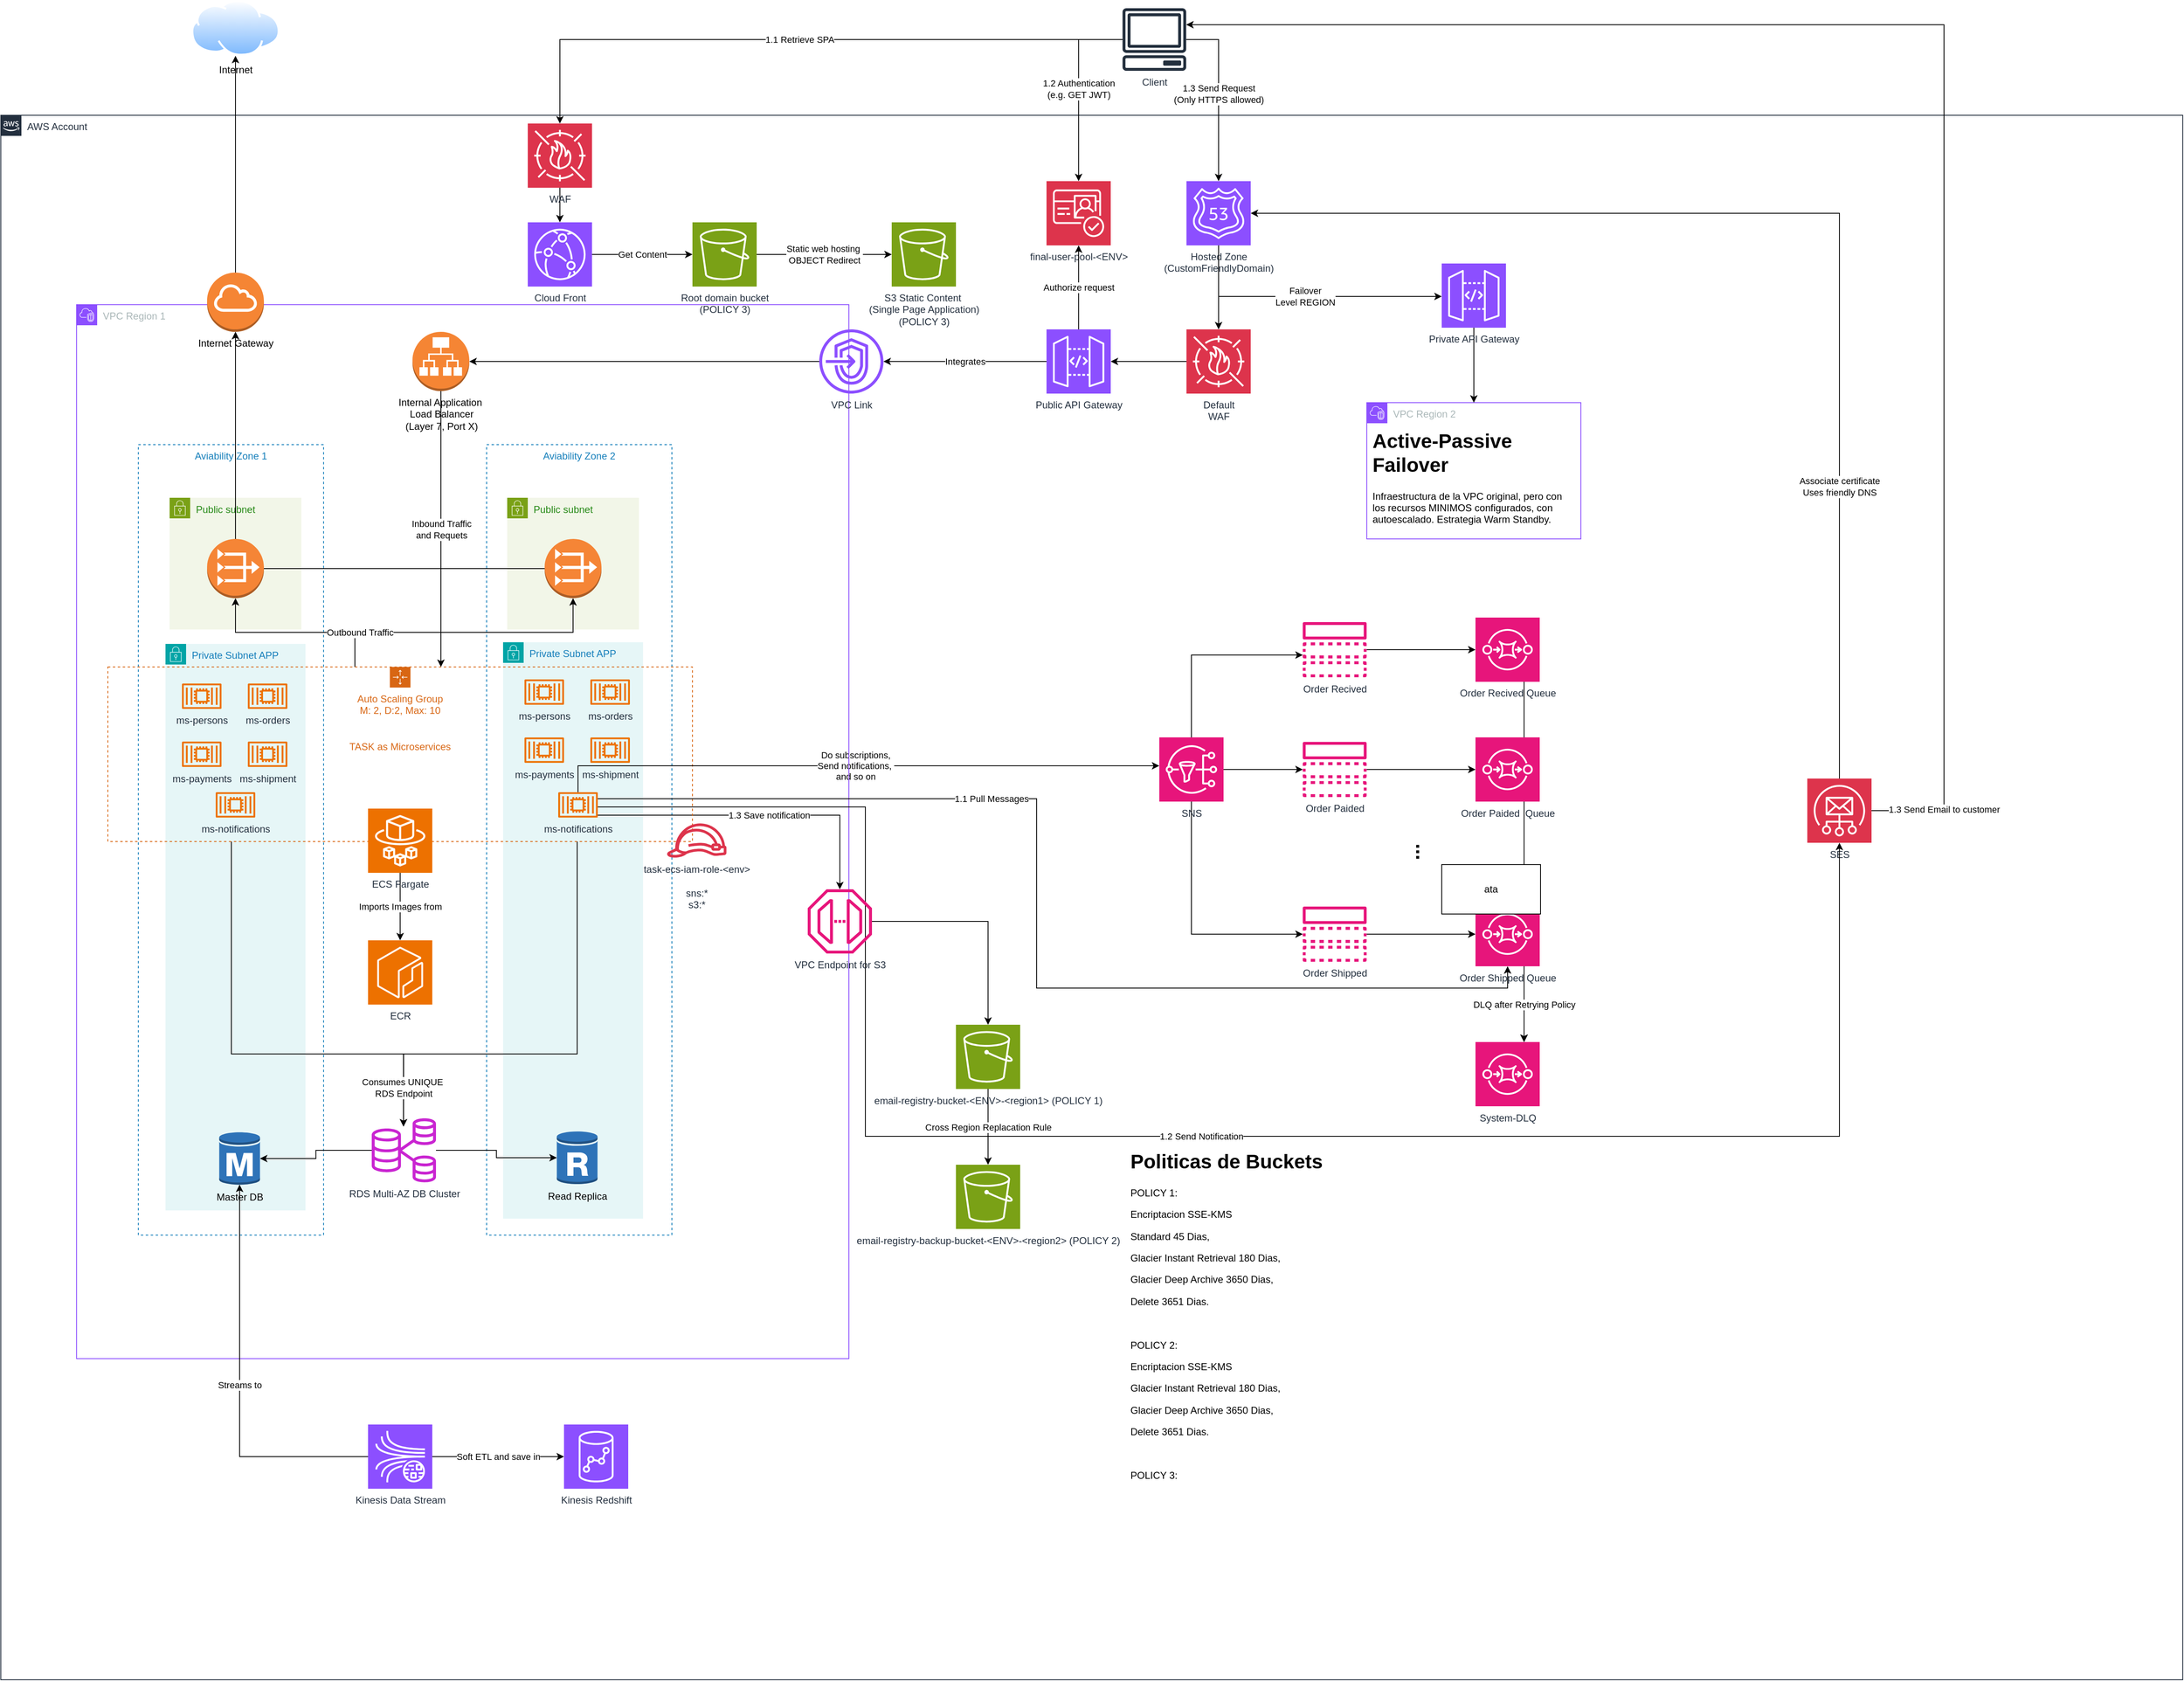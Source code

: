 <mxfile version="26.0.16">
  <diagram name="Página-1" id="UeyDWp3atbMxSJS5Hcny">
    <mxGraphModel dx="2261" dy="1907" grid="1" gridSize="10" guides="1" tooltips="1" connect="1" arrows="1" fold="1" page="1" pageScale="1" pageWidth="827" pageHeight="1169" math="0" shadow="0">
      <root>
        <mxCell id="0" />
        <mxCell id="1" parent="0" />
        <mxCell id="W8wxUIG6hcebt33dwh8t-103" value="Public subnet" style="points=[[0,0],[0.25,0],[0.5,0],[0.75,0],[1,0],[1,0.25],[1,0.5],[1,0.75],[1,1],[0.75,1],[0.5,1],[0.25,1],[0,1],[0,0.75],[0,0.5],[0,0.25]];outlineConnect=0;gradientColor=none;html=1;whiteSpace=wrap;fontSize=12;fontStyle=0;container=0;pointerEvents=0;collapsible=0;recursiveResize=0;shape=mxgraph.aws4.group;grIcon=mxgraph.aws4.group_security_group;grStroke=0;strokeColor=#7AA116;fillColor=#F2F6E8;verticalAlign=top;align=left;spacingLeft=30;fontColor=#248814;dashed=0;movable=1;resizable=1;rotatable=1;deletable=1;editable=1;locked=0;connectable=1;" parent="1" vertex="1">
          <mxGeometry x="35" y="364.5" width="160" height="160" as="geometry" />
        </mxCell>
        <mxCell id="W8wxUIG6hcebt33dwh8t-148" value="Aviability Zone 2" style="fillColor=none;strokeColor=#147EBA;dashed=1;verticalAlign=top;fontStyle=0;fontColor=#147EBA;whiteSpace=wrap;html=1;" parent="1" vertex="1">
          <mxGeometry x="10" y="300" width="225" height="960" as="geometry" />
        </mxCell>
        <mxCell id="W8wxUIG6hcebt33dwh8t-147" value="Aviability Zone 1" style="fillColor=none;strokeColor=#147EBA;dashed=1;verticalAlign=top;fontStyle=0;fontColor=#147EBA;whiteSpace=wrap;html=1;" parent="1" vertex="1">
          <mxGeometry x="-413" y="300" width="225" height="960" as="geometry" />
        </mxCell>
        <mxCell id="W8wxUIG6hcebt33dwh8t-63" value="Public subnet" style="points=[[0,0],[0.25,0],[0.5,0],[0.75,0],[1,0],[1,0.25],[1,0.5],[1,0.75],[1,1],[0.75,1],[0.5,1],[0.25,1],[0,1],[0,0.75],[0,0.5],[0,0.25]];outlineConnect=0;gradientColor=none;html=1;whiteSpace=wrap;fontSize=12;fontStyle=0;container=0;pointerEvents=0;collapsible=0;recursiveResize=0;shape=mxgraph.aws4.group;grIcon=mxgraph.aws4.group_security_group;grStroke=0;strokeColor=#7AA116;fillColor=#F2F6E8;verticalAlign=top;align=left;spacingLeft=30;fontColor=#248814;dashed=0;" parent="1" vertex="1">
          <mxGeometry x="-375" y="364.5" width="160" height="160" as="geometry" />
        </mxCell>
        <mxCell id="W8wxUIG6hcebt33dwh8t-146" style="edgeStyle=orthogonalEdgeStyle;rounded=0;orthogonalLoop=1;jettySize=auto;html=1;entryX=0.5;entryY=1;entryDx=0;entryDy=0;entryPerimeter=0;" parent="1" source="W8wxUIG6hcebt33dwh8t-104" target="W8wxUIG6hcebt33dwh8t-142" edge="1">
          <mxGeometry relative="1" as="geometry" />
        </mxCell>
        <mxCell id="W8wxUIG6hcebt33dwh8t-137" value="AWS Account" style="points=[[0,0],[0.25,0],[0.5,0],[0.75,0],[1,0],[1,0.25],[1,0.5],[1,0.75],[1,1],[0.75,1],[0.5,1],[0.25,1],[0,1],[0,0.75],[0,0.5],[0,0.25]];outlineConnect=0;gradientColor=none;html=1;whiteSpace=wrap;fontSize=12;fontStyle=0;container=0;pointerEvents=0;collapsible=0;recursiveResize=0;shape=mxgraph.aws4.group;grIcon=mxgraph.aws4.group_aws_cloud_alt;strokeColor=#232F3E;fillColor=none;verticalAlign=top;align=left;spacingLeft=30;fontColor=#232F3E;dashed=0;" parent="1" vertex="1">
          <mxGeometry x="-580" y="-100" width="2650" height="1900" as="geometry" />
        </mxCell>
        <mxCell id="W8wxUIG6hcebt33dwh8t-102" value="Private Subnet APP" style="points=[[0,0],[0.25,0],[0.5,0],[0.75,0],[1,0],[1,0.25],[1,0.5],[1,0.75],[1,1],[0.75,1],[0.5,1],[0.25,1],[0,1],[0,0.75],[0,0.5],[0,0.25]];outlineConnect=0;gradientColor=none;html=1;whiteSpace=wrap;fontSize=12;fontStyle=0;container=0;pointerEvents=0;collapsible=0;recursiveResize=0;shape=mxgraph.aws4.group;grIcon=mxgraph.aws4.group_security_group;grStroke=0;strokeColor=#00A4A6;fillColor=#E6F6F7;verticalAlign=top;align=left;spacingLeft=30;fontColor=#147EBA;dashed=0;movable=1;resizable=1;rotatable=1;deletable=1;editable=1;locked=0;connectable=1;" parent="1" vertex="1">
          <mxGeometry x="30" y="540" width="170" height="700" as="geometry" />
        </mxCell>
        <mxCell id="W8wxUIG6hcebt33dwh8t-8" style="edgeStyle=orthogonalEdgeStyle;rounded=0;orthogonalLoop=1;jettySize=auto;html=1;" parent="1" source="W8wxUIG6hcebt33dwh8t-2" target="W8wxUIG6hcebt33dwh8t-4" edge="1">
          <mxGeometry relative="1" as="geometry">
            <Array as="points">
              <mxPoint x="866" y="555.5" />
            </Array>
          </mxGeometry>
        </mxCell>
        <mxCell id="W8wxUIG6hcebt33dwh8t-9" style="edgeStyle=orthogonalEdgeStyle;rounded=0;orthogonalLoop=1;jettySize=auto;html=1;" parent="1" source="W8wxUIG6hcebt33dwh8t-2" target="W8wxUIG6hcebt33dwh8t-5" edge="1">
          <mxGeometry relative="1" as="geometry" />
        </mxCell>
        <mxCell id="W8wxUIG6hcebt33dwh8t-10" style="edgeStyle=orthogonalEdgeStyle;rounded=0;orthogonalLoop=1;jettySize=auto;html=1;" parent="1" source="W8wxUIG6hcebt33dwh8t-2" target="W8wxUIG6hcebt33dwh8t-6" edge="1">
          <mxGeometry relative="1" as="geometry">
            <Array as="points">
              <mxPoint x="866" y="894.5" />
            </Array>
          </mxGeometry>
        </mxCell>
        <mxCell id="W8wxUIG6hcebt33dwh8t-2" value="SNS" style="sketch=0;points=[[0,0,0],[0.25,0,0],[0.5,0,0],[0.75,0,0],[1,0,0],[0,1,0],[0.25,1,0],[0.5,1,0],[0.75,1,0],[1,1,0],[0,0.25,0],[0,0.5,0],[0,0.75,0],[1,0.25,0],[1,0.5,0],[1,0.75,0]];outlineConnect=0;fontColor=#232F3E;fillColor=#E7157B;strokeColor=#ffffff;dashed=0;verticalLabelPosition=bottom;verticalAlign=top;align=center;html=1;fontSize=12;fontStyle=0;aspect=fixed;shape=mxgraph.aws4.resourceIcon;resIcon=mxgraph.aws4.sns;" parent="1" vertex="1">
          <mxGeometry x="827" y="655.5" width="78" height="78" as="geometry" />
        </mxCell>
        <mxCell id="W8wxUIG6hcebt33dwh8t-18" style="edgeStyle=orthogonalEdgeStyle;rounded=0;orthogonalLoop=1;jettySize=auto;html=1;" parent="1" source="W8wxUIG6hcebt33dwh8t-4" target="W8wxUIG6hcebt33dwh8t-13" edge="1">
          <mxGeometry relative="1" as="geometry" />
        </mxCell>
        <mxCell id="W8wxUIG6hcebt33dwh8t-4" value="Order Recived" style="sketch=0;outlineConnect=0;fontColor=#232F3E;gradientColor=none;fillColor=#E7157B;strokeColor=none;dashed=0;verticalLabelPosition=bottom;verticalAlign=top;align=center;html=1;fontSize=12;fontStyle=0;aspect=fixed;pointerEvents=1;shape=mxgraph.aws4.topic;" parent="1" vertex="1">
          <mxGeometry x="1001" y="515.5" width="78" height="67" as="geometry" />
        </mxCell>
        <mxCell id="W8wxUIG6hcebt33dwh8t-17" style="edgeStyle=orthogonalEdgeStyle;rounded=0;orthogonalLoop=1;jettySize=auto;html=1;" parent="1" source="W8wxUIG6hcebt33dwh8t-5" target="W8wxUIG6hcebt33dwh8t-14" edge="1">
          <mxGeometry relative="1" as="geometry" />
        </mxCell>
        <mxCell id="W8wxUIG6hcebt33dwh8t-5" value="Order Paided" style="sketch=0;outlineConnect=0;fontColor=#232F3E;gradientColor=none;fillColor=#E7157B;strokeColor=none;dashed=0;verticalLabelPosition=bottom;verticalAlign=top;align=center;html=1;fontSize=12;fontStyle=0;aspect=fixed;pointerEvents=1;shape=mxgraph.aws4.topic;" parent="1" vertex="1">
          <mxGeometry x="1001" y="661" width="78" height="67" as="geometry" />
        </mxCell>
        <mxCell id="W8wxUIG6hcebt33dwh8t-16" style="edgeStyle=orthogonalEdgeStyle;rounded=0;orthogonalLoop=1;jettySize=auto;html=1;" parent="1" source="W8wxUIG6hcebt33dwh8t-6" target="W8wxUIG6hcebt33dwh8t-15" edge="1">
          <mxGeometry relative="1" as="geometry" />
        </mxCell>
        <mxCell id="W8wxUIG6hcebt33dwh8t-6" value="Order Shipped" style="sketch=0;outlineConnect=0;fontColor=#232F3E;gradientColor=none;fillColor=#E7157B;strokeColor=none;dashed=0;verticalLabelPosition=bottom;verticalAlign=top;align=center;html=1;fontSize=12;fontStyle=0;aspect=fixed;pointerEvents=1;shape=mxgraph.aws4.topic;" parent="1" vertex="1">
          <mxGeometry x="1001" y="861" width="78" height="67" as="geometry" />
        </mxCell>
        <mxCell id="W8wxUIG6hcebt33dwh8t-34" value="Cross Region Replacation Rule" style="edgeStyle=orthogonalEdgeStyle;rounded=0;orthogonalLoop=1;jettySize=auto;html=1;" parent="1" source="W8wxUIG6hcebt33dwh8t-11" target="W8wxUIG6hcebt33dwh8t-33" edge="1">
          <mxGeometry relative="1" as="geometry">
            <mxPoint as="offset" />
          </mxGeometry>
        </mxCell>
        <mxCell id="W8wxUIG6hcebt33dwh8t-11" value="email-registry-bucket-&amp;lt;ENV&amp;gt;-&amp;lt;region1&amp;gt; (POLICY 1)" style="sketch=0;points=[[0,0,0],[0.25,0,0],[0.5,0,0],[0.75,0,0],[1,0,0],[0,1,0],[0.25,1,0],[0.5,1,0],[0.75,1,0],[1,1,0],[0,0.25,0],[0,0.5,0],[0,0.75,0],[1,0.25,0],[1,0.5,0],[1,0.75,0]];outlineConnect=0;fontColor=#232F3E;fillColor=#7AA116;strokeColor=#ffffff;dashed=0;verticalLabelPosition=bottom;verticalAlign=top;align=center;html=1;fontSize=12;fontStyle=0;aspect=fixed;shape=mxgraph.aws4.resourceIcon;resIcon=mxgraph.aws4.s3;" parent="1" vertex="1">
          <mxGeometry x="580" y="1004.5" width="78" height="78" as="geometry" />
        </mxCell>
        <mxCell id="W8wxUIG6hcebt33dwh8t-12" value="&lt;h1 style=&quot;margin-top: 0px;&quot;&gt;Politicas de Buckets&lt;/h1&gt;&lt;p&gt;&lt;span style=&quot;background-color: transparent; color: light-dark(rgb(0, 0, 0), rgb(255, 255, 255));&quot;&gt;POLICY 1:&lt;/span&gt;&lt;br&gt;&lt;/p&gt;&lt;p&gt;Encriptacion SSE-KMS&lt;span style=&quot;background-color: transparent; color: light-dark(rgb(0, 0, 0), rgb(255, 255, 255));&quot;&gt;&lt;br&gt;&lt;/span&gt;&lt;/p&gt;&lt;p&gt;Standard 45 Dias,&lt;/p&gt;&lt;p&gt;Glacier Instant Retrieval 180 Dias,&lt;/p&gt;&lt;p&gt;&lt;span style=&quot;background-color: transparent; color: light-dark(rgb(0, 0, 0), rgb(255, 255, 255));&quot;&gt;Glacier Deep Archive 3650 Dias,&lt;/span&gt;&lt;br&gt;&lt;/p&gt;&lt;p&gt;&lt;span style=&quot;background-color: transparent; color: light-dark(rgb(0, 0, 0), rgb(255, 255, 255));&quot;&gt;Delete 3651 Dias.&lt;/span&gt;&lt;/p&gt;&lt;p&gt;&lt;span style=&quot;background-color: transparent; color: light-dark(rgb(0, 0, 0), rgb(255, 255, 255));&quot;&gt;&lt;br&gt;&lt;/span&gt;&lt;/p&gt;&lt;p&gt;POLICY 2:&lt;/p&gt;&lt;p&gt;Encriptacion SSE-KMS&lt;br&gt;&lt;/p&gt;&lt;p&gt;&lt;span style=&quot;background-color: transparent; color: light-dark(rgb(0, 0, 0), rgb(255, 255, 255));&quot;&gt;Glacier Instant Retrieval 180 Dias,&lt;/span&gt;&lt;br&gt;&lt;/p&gt;&lt;p&gt;&lt;span style=&quot;background-color: transparent; color: light-dark(rgb(0, 0, 0), rgb(255, 255, 255));&quot;&gt;Glacier Deep Archive 3650 Dias,&lt;/span&gt;&lt;br&gt;&lt;/p&gt;&lt;p&gt;&lt;span style=&quot;background-color: transparent; color: light-dark(rgb(0, 0, 0), rgb(255, 255, 255));&quot;&gt;Delete 3651 Dias.&lt;/span&gt;&lt;/p&gt;&lt;p&gt;&lt;span style=&quot;background-color: transparent; color: light-dark(rgb(0, 0, 0), rgb(255, 255, 255));&quot;&gt;&lt;br&gt;&lt;/span&gt;&lt;/p&gt;&lt;p&gt;&lt;span style=&quot;background-color: transparent; color: light-dark(rgb(0, 0, 0), rgb(255, 255, 255));&quot;&gt;POLICY 3:&lt;/span&gt;&lt;/p&gt;&lt;p&gt;&lt;span style=&quot;background-color: transparent; color: light-dark(rgb(0, 0, 0), rgb(255, 255, 255));&quot;&gt;&lt;br&gt;&lt;/span&gt;&lt;/p&gt;" style="text;html=1;whiteSpace=wrap;overflow=hidden;rounded=0;" parent="1" vertex="1">
          <mxGeometry x="790" y="1150" width="380" height="600" as="geometry" />
        </mxCell>
        <mxCell id="W8wxUIG6hcebt33dwh8t-37" style="edgeStyle=orthogonalEdgeStyle;rounded=0;orthogonalLoop=1;jettySize=auto;html=1;" parent="1" edge="1">
          <mxGeometry relative="1" as="geometry">
            <mxPoint x="1270" y="588" as="sourcePoint" />
            <mxPoint x="1270" y="1025.5" as="targetPoint" />
          </mxGeometry>
        </mxCell>
        <mxCell id="W8wxUIG6hcebt33dwh8t-13" value="Order Recived Queue" style="sketch=0;points=[[0,0,0],[0.25,0,0],[0.5,0,0],[0.75,0,0],[1,0,0],[0,1,0],[0.25,1,0],[0.5,1,0],[0.75,1,0],[1,1,0],[0,0.25,0],[0,0.5,0],[0,0.75,0],[1,0.25,0],[1,0.5,0],[1,0.75,0]];outlineConnect=0;fontColor=#232F3E;fillColor=#E7157B;strokeColor=#ffffff;dashed=0;verticalLabelPosition=bottom;verticalAlign=top;align=center;html=1;fontSize=12;fontStyle=0;aspect=fixed;shape=mxgraph.aws4.resourceIcon;resIcon=mxgraph.aws4.sqs;" parent="1" vertex="1">
          <mxGeometry x="1211" y="510" width="78" height="78" as="geometry" />
        </mxCell>
        <mxCell id="W8wxUIG6hcebt33dwh8t-38" style="edgeStyle=orthogonalEdgeStyle;rounded=0;orthogonalLoop=1;jettySize=auto;html=1;" parent="1" edge="1">
          <mxGeometry relative="1" as="geometry">
            <mxPoint x="1270" y="733.5" as="sourcePoint" />
            <mxPoint x="1270" y="1025.5" as="targetPoint" />
          </mxGeometry>
        </mxCell>
        <mxCell id="W8wxUIG6hcebt33dwh8t-14" value="Order Paided&amp;nbsp;&amp;nbsp;Queue" style="sketch=0;points=[[0,0,0],[0.25,0,0],[0.5,0,0],[0.75,0,0],[1,0,0],[0,1,0],[0.25,1,0],[0.5,1,0],[0.75,1,0],[1,1,0],[0,0.25,0],[0,0.5,0],[0,0.75,0],[1,0.25,0],[1,0.5,0],[1,0.75,0]];outlineConnect=0;fontColor=#232F3E;fillColor=#E7157B;strokeColor=#ffffff;dashed=0;verticalLabelPosition=bottom;verticalAlign=top;align=center;html=1;fontSize=12;fontStyle=0;aspect=fixed;shape=mxgraph.aws4.resourceIcon;resIcon=mxgraph.aws4.sqs;" parent="1" vertex="1">
          <mxGeometry x="1211" y="655.5" width="78" height="78" as="geometry" />
        </mxCell>
        <mxCell id="W8wxUIG6hcebt33dwh8t-15" value="Order Shipped Queue" style="sketch=0;points=[[0,0,0],[0.25,0,0],[0.5,0,0],[0.75,0,0],[1,0,0],[0,1,0],[0.25,1,0],[0.5,1,0],[0.75,1,0],[1,1,0],[0,0.25,0],[0,0.5,0],[0,0.75,0],[1,0.25,0],[1,0.5,0],[1,0.75,0]];outlineConnect=0;fontColor=#232F3E;fillColor=#E7157B;strokeColor=#ffffff;dashed=0;verticalLabelPosition=bottom;verticalAlign=top;align=center;html=1;fontSize=12;fontStyle=0;aspect=fixed;shape=mxgraph.aws4.resourceIcon;resIcon=mxgraph.aws4.sqs;" parent="1" vertex="1">
          <mxGeometry x="1211" y="855.5" width="78" height="78" as="geometry" />
        </mxCell>
        <mxCell id="W8wxUIG6hcebt33dwh8t-32" value="1.3 Save notification" style="edgeStyle=orthogonalEdgeStyle;rounded=0;orthogonalLoop=1;jettySize=auto;html=1;" parent="1" source="W8wxUIG6hcebt33dwh8t-128" target="yXCmuLq85bu9272WF-M7-2" edge="1">
          <mxGeometry x="0.084" relative="1" as="geometry">
            <mxPoint x="619" y="783.5" as="sourcePoint" />
            <Array as="points">
              <mxPoint x="439" y="750" />
            </Array>
            <mxPoint as="offset" />
          </mxGeometry>
        </mxCell>
        <mxCell id="W8wxUIG6hcebt33dwh8t-151" value="1.3 Send Email to customer" style="edgeStyle=orthogonalEdgeStyle;rounded=0;orthogonalLoop=1;jettySize=auto;html=1;" parent="1" source="W8wxUIG6hcebt33dwh8t-23" target="W8wxUIG6hcebt33dwh8t-45" edge="1">
          <mxGeometry x="-0.909" relative="1" as="geometry">
            <Array as="points">
              <mxPoint x="1780" y="744" />
              <mxPoint x="1780" y="-210" />
            </Array>
            <mxPoint as="offset" />
          </mxGeometry>
        </mxCell>
        <mxCell id="W8wxUIG6hcebt33dwh8t-23" value="SES" style="sketch=0;points=[[0,0,0],[0.25,0,0],[0.5,0,0],[0.75,0,0],[1,0,0],[0,1,0],[0.25,1,0],[0.5,1,0],[0.75,1,0],[1,1,0],[0,0.25,0],[0,0.5,0],[0,0.75,0],[1,0.25,0],[1,0.5,0],[1,0.75,0]];outlineConnect=0;fontColor=#232F3E;fillColor=#DD344C;strokeColor=#ffffff;dashed=0;verticalLabelPosition=bottom;verticalAlign=top;align=center;html=1;fontSize=12;fontStyle=0;aspect=fixed;shape=mxgraph.aws4.resourceIcon;resIcon=mxgraph.aws4.simple_email_service;" parent="1" vertex="1">
          <mxGeometry x="1614" y="705.5" width="78" height="78" as="geometry" />
        </mxCell>
        <mxCell id="W8wxUIG6hcebt33dwh8t-53" style="edgeStyle=orthogonalEdgeStyle;rounded=0;orthogonalLoop=1;jettySize=auto;html=1;" parent="1" source="W8wxUIG6hcebt33dwh8t-28" target="W8wxUIG6hcebt33dwh8t-52" edge="1">
          <mxGeometry relative="1" as="geometry" />
        </mxCell>
        <mxCell id="vb863O5oUdCs1b9omrCE-2" value="Failover&lt;div&gt;Level REGION&lt;/div&gt;" style="edgeStyle=orthogonalEdgeStyle;rounded=0;orthogonalLoop=1;jettySize=auto;html=1;" parent="1" source="W8wxUIG6hcebt33dwh8t-28" target="W8wxUIG6hcebt33dwh8t-157" edge="1">
          <mxGeometry relative="1" as="geometry">
            <Array as="points">
              <mxPoint x="899" y="120" />
            </Array>
          </mxGeometry>
        </mxCell>
        <mxCell id="W8wxUIG6hcebt33dwh8t-28" value="Hosted Zone&lt;div&gt;(CustomFriendlyDomain)&lt;/div&gt;" style="sketch=0;points=[[0,0,0],[0.25,0,0],[0.5,0,0],[0.75,0,0],[1,0,0],[0,1,0],[0.25,1,0],[0.5,1,0],[0.75,1,0],[1,1,0],[0,0.25,0],[0,0.5,0],[0,0.75,0],[1,0.25,0],[1,0.5,0],[1,0.75,0]];outlineConnect=0;fontColor=#232F3E;fillColor=#8C4FFF;strokeColor=#ffffff;dashed=0;verticalLabelPosition=bottom;verticalAlign=top;align=center;html=1;fontSize=12;fontStyle=0;aspect=fixed;shape=mxgraph.aws4.resourceIcon;resIcon=mxgraph.aws4.route_53;" parent="1" vertex="1">
          <mxGeometry x="860" y="-20" width="78" height="78" as="geometry" />
        </mxCell>
        <mxCell id="W8wxUIG6hcebt33dwh8t-30" value="&lt;h1 style=&quot;margin-top: 0px;&quot;&gt;...&lt;/h1&gt;" style="text;html=1;whiteSpace=wrap;overflow=hidden;rounded=0;rotation=90;" parent="1" vertex="1">
          <mxGeometry x="1131" y="775.5" width="30" height="44.5" as="geometry" />
        </mxCell>
        <mxCell id="W8wxUIG6hcebt33dwh8t-33" value="email-registry-backup-bucket-&amp;lt;ENV&amp;gt;-&amp;lt;region2&amp;gt;&amp;nbsp;(POLICY 2)" style="sketch=0;points=[[0,0,0],[0.25,0,0],[0.5,0,0],[0.75,0,0],[1,0,0],[0,1,0],[0.25,1,0],[0.5,1,0],[0.75,1,0],[1,1,0],[0,0.25,0],[0,0.5,0],[0,0.75,0],[1,0.25,0],[1,0.5,0],[1,0.75,0]];outlineConnect=0;fontColor=#232F3E;fillColor=#7AA116;strokeColor=#ffffff;dashed=0;verticalLabelPosition=bottom;verticalAlign=top;align=center;html=1;fontSize=12;fontStyle=0;aspect=fixed;shape=mxgraph.aws4.resourceIcon;resIcon=mxgraph.aws4.s3;" parent="1" vertex="1">
          <mxGeometry x="580" y="1174.5" width="78" height="78" as="geometry" />
        </mxCell>
        <mxCell id="W8wxUIG6hcebt33dwh8t-35" value="System-DLQ" style="sketch=0;points=[[0,0,0],[0.25,0,0],[0.5,0,0],[0.75,0,0],[1,0,0],[0,1,0],[0.25,1,0],[0.5,1,0],[0.75,1,0],[1,1,0],[0,0.25,0],[0,0.5,0],[0,0.75,0],[1,0.25,0],[1,0.5,0],[1,0.75,0]];outlineConnect=0;fontColor=#232F3E;fillColor=#E7157B;strokeColor=#ffffff;dashed=0;verticalLabelPosition=bottom;verticalAlign=top;align=center;html=1;fontSize=12;fontStyle=0;aspect=fixed;shape=mxgraph.aws4.resourceIcon;resIcon=mxgraph.aws4.sqs;" parent="1" vertex="1">
          <mxGeometry x="1211" y="1025.5" width="78" height="78" as="geometry" />
        </mxCell>
        <mxCell id="W8wxUIG6hcebt33dwh8t-39" value="DLQ after Retrying Policy" style="edgeStyle=orthogonalEdgeStyle;rounded=0;orthogonalLoop=1;jettySize=auto;html=1;entryX=0.5;entryY=0;entryDx=0;entryDy=0;entryPerimeter=0;" parent="1" edge="1">
          <mxGeometry relative="1" as="geometry">
            <mxPoint x="1270" y="933.5" as="sourcePoint" />
            <mxPoint x="1270" y="1025.5" as="targetPoint" />
          </mxGeometry>
        </mxCell>
        <mxCell id="W8wxUIG6hcebt33dwh8t-44" value="Get Content" style="edgeStyle=orthogonalEdgeStyle;rounded=0;orthogonalLoop=1;jettySize=auto;html=1;" parent="1" source="W8wxUIG6hcebt33dwh8t-41" target="W8wxUIG6hcebt33dwh8t-43" edge="1">
          <mxGeometry relative="1" as="geometry" />
        </mxCell>
        <mxCell id="W8wxUIG6hcebt33dwh8t-41" value="Cloud Front" style="sketch=0;points=[[0,0,0],[0.25,0,0],[0.5,0,0],[0.75,0,0],[1,0,0],[0,1,0],[0.25,1,0],[0.5,1,0],[0.75,1,0],[1,1,0],[0,0.25,0],[0,0.5,0],[0,0.75,0],[1,0.25,0],[1,0.5,0],[1,0.75,0]];outlineConnect=0;fontColor=#232F3E;fillColor=#8C4FFF;strokeColor=#ffffff;dashed=0;verticalLabelPosition=bottom;verticalAlign=top;align=center;html=1;fontSize=12;fontStyle=0;aspect=fixed;shape=mxgraph.aws4.resourceIcon;resIcon=mxgraph.aws4.cloudfront;" parent="1" vertex="1">
          <mxGeometry x="60" y="30" width="78" height="78" as="geometry" />
        </mxCell>
        <mxCell id="W8wxUIG6hcebt33dwh8t-42" value="final-user-pool-&amp;lt;ENV&amp;gt;" style="sketch=0;points=[[0,0,0],[0.25,0,0],[0.5,0,0],[0.75,0,0],[1,0,0],[0,1,0],[0.25,1,0],[0.5,1,0],[0.75,1,0],[1,1,0],[0,0.25,0],[0,0.5,0],[0,0.75,0],[1,0.25,0],[1,0.5,0],[1,0.75,0]];outlineConnect=0;fontColor=#232F3E;fillColor=#DD344C;strokeColor=#ffffff;dashed=0;verticalLabelPosition=bottom;verticalAlign=top;align=center;html=1;fontSize=12;fontStyle=0;aspect=fixed;shape=mxgraph.aws4.resourceIcon;resIcon=mxgraph.aws4.cognito;" parent="1" vertex="1">
          <mxGeometry x="690" y="-20" width="78" height="78" as="geometry" />
        </mxCell>
        <mxCell id="yXCmuLq85bu9272WF-M7-14" value="Static web hosting&amp;nbsp;&lt;div&gt;OBJECT Redirect&lt;/div&gt;" style="edgeStyle=orthogonalEdgeStyle;rounded=0;orthogonalLoop=1;jettySize=auto;html=1;" parent="1" source="W8wxUIG6hcebt33dwh8t-43" target="yXCmuLq85bu9272WF-M7-13" edge="1">
          <mxGeometry relative="1" as="geometry" />
        </mxCell>
        <mxCell id="W8wxUIG6hcebt33dwh8t-43" value="Root domain bucket&lt;br&gt;&lt;div&gt;&lt;span style=&quot;background-color: transparent; color: light-dark(rgb(35, 47, 62), rgb(189, 199, 212));&quot;&gt;(POLICY 3)&lt;/span&gt;&lt;/div&gt;" style="sketch=0;points=[[0,0,0],[0.25,0,0],[0.5,0,0],[0.75,0,0],[1,0,0],[0,1,0],[0.25,1,0],[0.5,1,0],[0.75,1,0],[1,1,0],[0,0.25,0],[0,0.5,0],[0,0.75,0],[1,0.25,0],[1,0.5,0],[1,0.75,0]];outlineConnect=0;fontColor=#232F3E;fillColor=#7AA116;strokeColor=#ffffff;dashed=0;verticalLabelPosition=bottom;verticalAlign=top;align=center;html=1;fontSize=12;fontStyle=0;aspect=fixed;shape=mxgraph.aws4.resourceIcon;resIcon=mxgraph.aws4.s3;" parent="1" vertex="1">
          <mxGeometry x="260" y="30" width="78" height="78" as="geometry" />
        </mxCell>
        <mxCell id="W8wxUIG6hcebt33dwh8t-47" value="1.2 Authentication&lt;div&gt;(e.g. GET JWT)&lt;/div&gt;" style="edgeStyle=orthogonalEdgeStyle;rounded=0;orthogonalLoop=1;jettySize=auto;html=1;" parent="1" source="W8wxUIG6hcebt33dwh8t-45" target="W8wxUIG6hcebt33dwh8t-42" edge="1">
          <mxGeometry x="0.003" relative="1" as="geometry">
            <mxPoint as="offset" />
          </mxGeometry>
        </mxCell>
        <mxCell id="W8wxUIG6hcebt33dwh8t-49" value="1.3 Send Request&lt;div&gt;(Only HTTPS allowed)&lt;/div&gt;" style="edgeStyle=orthogonalEdgeStyle;rounded=0;orthogonalLoop=1;jettySize=auto;html=1;" parent="1" source="W8wxUIG6hcebt33dwh8t-45" target="W8wxUIG6hcebt33dwh8t-28" edge="1">
          <mxGeometry relative="1" as="geometry" />
        </mxCell>
        <mxCell id="MJlRMA11UOelgyCEUxNU-2" value="1.1 Retrieve SPA" style="edgeStyle=orthogonalEdgeStyle;rounded=0;orthogonalLoop=1;jettySize=auto;html=1;" parent="1" source="W8wxUIG6hcebt33dwh8t-45" target="MJlRMA11UOelgyCEUxNU-1" edge="1">
          <mxGeometry relative="1" as="geometry" />
        </mxCell>
        <mxCell id="W8wxUIG6hcebt33dwh8t-45" value="Client" style="sketch=0;outlineConnect=0;fontColor=#232F3E;gradientColor=none;fillColor=#232F3D;strokeColor=none;dashed=0;verticalLabelPosition=bottom;verticalAlign=top;align=center;html=1;fontSize=12;fontStyle=0;aspect=fixed;pointerEvents=1;shape=mxgraph.aws4.client;" parent="1" vertex="1">
          <mxGeometry x="782" y="-230" width="78" height="76" as="geometry" />
        </mxCell>
        <mxCell id="W8wxUIG6hcebt33dwh8t-150" value="Authorize request" style="edgeStyle=orthogonalEdgeStyle;rounded=0;orthogonalLoop=1;jettySize=auto;html=1;" parent="1" source="W8wxUIG6hcebt33dwh8t-48" target="W8wxUIG6hcebt33dwh8t-42" edge="1">
          <mxGeometry relative="1" as="geometry" />
        </mxCell>
        <mxCell id="yXCmuLq85bu9272WF-M7-10" value="Integrates" style="edgeStyle=orthogonalEdgeStyle;rounded=0;orthogonalLoop=1;jettySize=auto;html=1;" parent="1" source="W8wxUIG6hcebt33dwh8t-48" target="yXCmuLq85bu9272WF-M7-11" edge="1">
          <mxGeometry relative="1" as="geometry">
            <mxPoint x="298" y="199" as="targetPoint" />
          </mxGeometry>
        </mxCell>
        <mxCell id="W8wxUIG6hcebt33dwh8t-48" value="Public API Gateway" style="sketch=0;points=[[0,0,0],[0.25,0,0],[0.5,0,0],[0.75,0,0],[1,0,0],[0,1,0],[0.25,1,0],[0.5,1,0],[0.75,1,0],[1,1,0],[0,0.25,0],[0,0.5,0],[0,0.75,0],[1,0.25,0],[1,0.5,0],[1,0.75,0]];outlineConnect=0;fontColor=#232F3E;fillColor=#8C4FFF;strokeColor=#ffffff;dashed=0;verticalLabelPosition=bottom;verticalAlign=top;align=center;html=1;fontSize=12;fontStyle=0;aspect=fixed;shape=mxgraph.aws4.resourceIcon;resIcon=mxgraph.aws4.api_gateway;" parent="1" vertex="1">
          <mxGeometry x="690" y="160" width="78" height="78" as="geometry" />
        </mxCell>
        <mxCell id="W8wxUIG6hcebt33dwh8t-51" value="Associate certificate&lt;div&gt;Uses friendly DNS&lt;/div&gt;" style="edgeStyle=orthogonalEdgeStyle;rounded=0;orthogonalLoop=1;jettySize=auto;html=1;entryX=1;entryY=0.5;entryDx=0;entryDy=0;entryPerimeter=0;" parent="1" source="W8wxUIG6hcebt33dwh8t-23" target="W8wxUIG6hcebt33dwh8t-28" edge="1">
          <mxGeometry x="-0.494" relative="1" as="geometry">
            <Array as="points">
              <mxPoint x="1653" y="19" />
            </Array>
            <mxPoint as="offset" />
          </mxGeometry>
        </mxCell>
        <mxCell id="W8wxUIG6hcebt33dwh8t-54" style="edgeStyle=orthogonalEdgeStyle;rounded=0;orthogonalLoop=1;jettySize=auto;html=1;" parent="1" source="W8wxUIG6hcebt33dwh8t-52" target="W8wxUIG6hcebt33dwh8t-48" edge="1">
          <mxGeometry relative="1" as="geometry" />
        </mxCell>
        <mxCell id="W8wxUIG6hcebt33dwh8t-52" value="Default&lt;div&gt;WAF&lt;/div&gt;" style="sketch=0;points=[[0,0,0],[0.25,0,0],[0.5,0,0],[0.75,0,0],[1,0,0],[0,1,0],[0.25,1,0],[0.5,1,0],[0.75,1,0],[1,1,0],[0,0.25,0],[0,0.5,0],[0,0.75,0],[1,0.25,0],[1,0.5,0],[1,0.75,0]];outlineConnect=0;fontColor=#232F3E;fillColor=#DD344C;strokeColor=#ffffff;dashed=0;verticalLabelPosition=bottom;verticalAlign=top;align=center;html=1;fontSize=12;fontStyle=0;aspect=fixed;shape=mxgraph.aws4.resourceIcon;resIcon=mxgraph.aws4.waf;" parent="1" vertex="1">
          <mxGeometry x="860" y="160" width="78" height="78" as="geometry" />
        </mxCell>
        <mxCell id="W8wxUIG6hcebt33dwh8t-62" value="Private Subnet APP" style="points=[[0,0],[0.25,0],[0.5,0],[0.75,0],[1,0],[1,0.25],[1,0.5],[1,0.75],[1,1],[0.75,1],[0.5,1],[0.25,1],[0,1],[0,0.75],[0,0.5],[0,0.25]];outlineConnect=0;gradientColor=none;html=1;whiteSpace=wrap;fontSize=12;fontStyle=0;container=0;pointerEvents=0;collapsible=0;recursiveResize=0;shape=mxgraph.aws4.group;grIcon=mxgraph.aws4.group_security_group;grStroke=0;strokeColor=#00A4A6;fillColor=#E6F6F7;verticalAlign=top;align=left;spacingLeft=30;fontColor=#147EBA;dashed=0;" parent="1" vertex="1">
          <mxGeometry x="-380" y="542" width="170" height="688" as="geometry" />
        </mxCell>
        <mxCell id="W8wxUIG6hcebt33dwh8t-117" style="edgeStyle=orthogonalEdgeStyle;rounded=0;orthogonalLoop=1;jettySize=auto;html=1;" parent="1" source="W8wxUIG6hcebt33dwh8t-69" edge="1">
          <mxGeometry relative="1" as="geometry">
            <mxPoint x="-90.947" y="1128.099" as="targetPoint" />
            <Array as="points">
              <mxPoint x="-300" y="1040" />
              <mxPoint x="-91" y="1040" />
            </Array>
          </mxGeometry>
        </mxCell>
        <mxCell id="W8wxUIG6hcebt33dwh8t-118" value="Consumes UNIQUE&amp;nbsp;&lt;div&gt;RDS Endpoint&lt;/div&gt;" style="edgeStyle=orthogonalEdgeStyle;rounded=0;orthogonalLoop=1;jettySize=auto;html=1;" parent="1" source="W8wxUIG6hcebt33dwh8t-69" edge="1">
          <mxGeometry x="0.827" relative="1" as="geometry">
            <mxPoint x="-90.947" y="1128.099" as="targetPoint" />
            <Array as="points">
              <mxPoint x="120" y="1040" />
              <mxPoint x="-91" y="1040" />
            </Array>
            <mxPoint y="1" as="offset" />
          </mxGeometry>
        </mxCell>
        <mxCell id="W8wxUIG6hcebt33dwh8t-140" style="edgeStyle=orthogonalEdgeStyle;rounded=0;orthogonalLoop=1;jettySize=auto;html=1;" parent="1" source="W8wxUIG6hcebt33dwh8t-69" target="W8wxUIG6hcebt33dwh8t-64" edge="1">
          <mxGeometry relative="1" as="geometry">
            <Array as="points">
              <mxPoint x="-150" y="528" />
              <mxPoint x="-295" y="528" />
            </Array>
          </mxGeometry>
        </mxCell>
        <mxCell id="W8wxUIG6hcebt33dwh8t-141" value="Outbound Traffic" style="edgeStyle=orthogonalEdgeStyle;rounded=0;orthogonalLoop=1;jettySize=auto;html=1;" parent="1" source="W8wxUIG6hcebt33dwh8t-69" target="W8wxUIG6hcebt33dwh8t-104" edge="1">
          <mxGeometry x="-0.727" relative="1" as="geometry">
            <Array as="points">
              <mxPoint x="-150" y="528" />
              <mxPoint x="115" y="528" />
            </Array>
            <mxPoint as="offset" />
          </mxGeometry>
        </mxCell>
        <mxCell id="W8wxUIG6hcebt33dwh8t-69" value="Auto Scaling Group&lt;div&gt;M: 2, D:2, Max: 10&lt;/div&gt;&lt;div&gt;&lt;br&gt;&lt;/div&gt;&lt;div&gt;&lt;br&gt;&lt;/div&gt;&lt;div&gt;TASK as Microservices&lt;/div&gt;" style="points=[[0,0],[0.25,0],[0.5,0],[0.75,0],[1,0],[1,0.25],[1,0.5],[1,0.75],[1,1],[0.75,1],[0.5,1],[0.25,1],[0,1],[0,0.75],[0,0.5],[0,0.25]];outlineConnect=0;gradientColor=none;html=1;whiteSpace=wrap;fontSize=12;fontStyle=0;container=0;pointerEvents=0;collapsible=0;recursiveResize=0;shape=mxgraph.aws4.groupCenter;grIcon=mxgraph.aws4.group_auto_scaling_group;grStroke=1;strokeColor=#D86613;fillColor=none;verticalAlign=top;align=center;fontColor=#D86613;dashed=1;spacingTop=25;" parent="1" vertex="1">
          <mxGeometry x="-450" y="570" width="710" height="212" as="geometry" />
        </mxCell>
        <mxCell id="W8wxUIG6hcebt33dwh8t-78" value="Imports Images from" style="edgeStyle=orthogonalEdgeStyle;rounded=0;orthogonalLoop=1;jettySize=auto;html=1;" parent="1" source="W8wxUIG6hcebt33dwh8t-70" target="W8wxUIG6hcebt33dwh8t-71" edge="1">
          <mxGeometry relative="1" as="geometry" />
        </mxCell>
        <mxCell id="W8wxUIG6hcebt33dwh8t-70" value="ECS Fargate" style="sketch=0;points=[[0,0,0],[0.25,0,0],[0.5,0,0],[0.75,0,0],[1,0,0],[0,1,0],[0.25,1,0],[0.5,1,0],[0.75,1,0],[1,1,0],[0,0.25,0],[0,0.5,0],[0,0.75,0],[1,0.25,0],[1,0.5,0],[1,0.75,0]];outlineConnect=0;fontColor=#232F3E;fillColor=#ED7100;strokeColor=#ffffff;dashed=0;verticalLabelPosition=bottom;verticalAlign=top;align=center;html=1;fontSize=12;fontStyle=0;aspect=fixed;shape=mxgraph.aws4.resourceIcon;resIcon=mxgraph.aws4.fargate;" parent="1" vertex="1">
          <mxGeometry x="-134" y="742" width="78" height="78" as="geometry" />
        </mxCell>
        <mxCell id="W8wxUIG6hcebt33dwh8t-71" value="ECR" style="sketch=0;points=[[0,0,0],[0.25,0,0],[0.5,0,0],[0.75,0,0],[1,0,0],[0,1,0],[0.25,1,0],[0.5,1,0],[0.75,1,0],[1,1,0],[0,0.25,0],[0,0.5,0],[0,0.75,0],[1,0.25,0],[1,0.5,0],[1,0.75,0]];outlineConnect=0;fontColor=#232F3E;fillColor=#ED7100;strokeColor=#ffffff;dashed=0;verticalLabelPosition=bottom;verticalAlign=top;align=center;html=1;fontSize=12;fontStyle=0;aspect=fixed;shape=mxgraph.aws4.resourceIcon;resIcon=mxgraph.aws4.ecr;" parent="1" vertex="1">
          <mxGeometry x="-134" y="902" width="78" height="78" as="geometry" />
        </mxCell>
        <mxCell id="W8wxUIG6hcebt33dwh8t-149" value="Inbound Traffic&lt;div&gt;and Requets&lt;/div&gt;" style="edgeStyle=orthogonalEdgeStyle;rounded=0;orthogonalLoop=1;jettySize=auto;html=1;" parent="1" source="W8wxUIG6hcebt33dwh8t-115" target="W8wxUIG6hcebt33dwh8t-69" edge="1">
          <mxGeometry relative="1" as="geometry">
            <Array as="points">
              <mxPoint x="-50" y="199" />
            </Array>
          </mxGeometry>
        </mxCell>
        <mxCell id="W8wxUIG6hcebt33dwh8t-119" value="ms-persons" style="sketch=0;outlineConnect=0;fontColor=#232F3E;gradientColor=none;fillColor=#ED7100;strokeColor=none;dashed=0;verticalLabelPosition=bottom;verticalAlign=top;align=center;html=1;fontSize=12;fontStyle=0;aspect=fixed;pointerEvents=1;shape=mxgraph.aws4.container_2;" parent="1" vertex="1">
          <mxGeometry x="-360" y="590" width="48" height="31" as="geometry" />
        </mxCell>
        <mxCell id="W8wxUIG6hcebt33dwh8t-120" value="ms-orders" style="sketch=0;outlineConnect=0;fontColor=#232F3E;gradientColor=none;fillColor=#ED7100;strokeColor=none;dashed=0;verticalLabelPosition=bottom;verticalAlign=top;align=center;html=1;fontSize=12;fontStyle=0;aspect=fixed;pointerEvents=1;shape=mxgraph.aws4.container_2;" parent="1" vertex="1">
          <mxGeometry x="-280" y="590" width="48" height="31" as="geometry" />
        </mxCell>
        <mxCell id="W8wxUIG6hcebt33dwh8t-121" value="ms-payments" style="sketch=0;outlineConnect=0;fontColor=#232F3E;gradientColor=none;fillColor=#ED7100;strokeColor=none;dashed=0;verticalLabelPosition=bottom;verticalAlign=top;align=center;html=1;fontSize=12;fontStyle=0;aspect=fixed;pointerEvents=1;shape=mxgraph.aws4.container_2;" parent="1" vertex="1">
          <mxGeometry x="-360" y="660.5" width="48" height="31" as="geometry" />
        </mxCell>
        <mxCell id="W8wxUIG6hcebt33dwh8t-122" value="ms-shipment" style="sketch=0;outlineConnect=0;fontColor=#232F3E;gradientColor=none;fillColor=#ED7100;strokeColor=none;dashed=0;verticalLabelPosition=bottom;verticalAlign=top;align=center;html=1;fontSize=12;fontStyle=0;aspect=fixed;pointerEvents=1;shape=mxgraph.aws4.container_2;" parent="1" vertex="1">
          <mxGeometry x="-280" y="660.5" width="48" height="31" as="geometry" />
        </mxCell>
        <mxCell id="W8wxUIG6hcebt33dwh8t-123" value="ms-notifications" style="sketch=0;outlineConnect=0;fontColor=#232F3E;gradientColor=none;fillColor=#ED7100;strokeColor=none;dashed=0;verticalLabelPosition=bottom;verticalAlign=top;align=center;html=1;fontSize=12;fontStyle=0;aspect=fixed;pointerEvents=1;shape=mxgraph.aws4.container_2;" parent="1" vertex="1">
          <mxGeometry x="-319" y="722" width="48" height="31" as="geometry" />
        </mxCell>
        <mxCell id="W8wxUIG6hcebt33dwh8t-124" value="ms-persons" style="sketch=0;outlineConnect=0;fontColor=#232F3E;gradientColor=none;fillColor=#ED7100;strokeColor=none;dashed=0;verticalLabelPosition=bottom;verticalAlign=top;align=center;html=1;fontSize=12;fontStyle=0;aspect=fixed;pointerEvents=1;shape=mxgraph.aws4.container_2;" parent="1" vertex="1">
          <mxGeometry x="56" y="585" width="48" height="31" as="geometry" />
        </mxCell>
        <mxCell id="W8wxUIG6hcebt33dwh8t-125" value="ms-orders" style="sketch=0;outlineConnect=0;fontColor=#232F3E;gradientColor=none;fillColor=#ED7100;strokeColor=none;dashed=0;verticalLabelPosition=bottom;verticalAlign=top;align=center;html=1;fontSize=12;fontStyle=0;aspect=fixed;pointerEvents=1;shape=mxgraph.aws4.container_2;" parent="1" vertex="1">
          <mxGeometry x="136" y="585" width="48" height="31" as="geometry" />
        </mxCell>
        <mxCell id="W8wxUIG6hcebt33dwh8t-126" value="ms-payments" style="sketch=0;outlineConnect=0;fontColor=#232F3E;gradientColor=none;fillColor=#ED7100;strokeColor=none;dashed=0;verticalLabelPosition=bottom;verticalAlign=top;align=center;html=1;fontSize=12;fontStyle=0;aspect=fixed;pointerEvents=1;shape=mxgraph.aws4.container_2;" parent="1" vertex="1">
          <mxGeometry x="56" y="655.5" width="48" height="31" as="geometry" />
        </mxCell>
        <mxCell id="W8wxUIG6hcebt33dwh8t-127" value="ms-shipment" style="sketch=0;outlineConnect=0;fontColor=#232F3E;gradientColor=none;fillColor=#ED7100;strokeColor=none;dashed=0;verticalLabelPosition=bottom;verticalAlign=top;align=center;html=1;fontSize=12;fontStyle=0;aspect=fixed;pointerEvents=1;shape=mxgraph.aws4.container_2;" parent="1" vertex="1">
          <mxGeometry x="136" y="655.5" width="48" height="31" as="geometry" />
        </mxCell>
        <mxCell id="W8wxUIG6hcebt33dwh8t-136" value="Do subscriptions,&lt;div&gt;Send notifications,&amp;nbsp;&lt;/div&gt;&lt;div&gt;and so on&lt;/div&gt;" style="edgeStyle=orthogonalEdgeStyle;rounded=0;orthogonalLoop=1;jettySize=auto;html=1;" parent="1" source="W8wxUIG6hcebt33dwh8t-128" target="W8wxUIG6hcebt33dwh8t-2" edge="1">
          <mxGeometry relative="1" as="geometry">
            <mxPoint x="121.018" y="692.09" as="sourcePoint" />
            <mxPoint x="720" y="714" as="targetPoint" />
            <Array as="points">
              <mxPoint x="121" y="690" />
            </Array>
          </mxGeometry>
        </mxCell>
        <mxCell id="W8wxUIG6hcebt33dwh8t-128" value="ms-notifications" style="sketch=0;outlineConnect=0;fontColor=#232F3E;gradientColor=none;fillColor=#ED7100;strokeColor=none;dashed=0;verticalLabelPosition=bottom;verticalAlign=top;align=center;html=1;fontSize=12;fontStyle=0;aspect=fixed;pointerEvents=1;shape=mxgraph.aws4.container_2;" parent="1" vertex="1">
          <mxGeometry x="97" y="722" width="48" height="31" as="geometry" />
        </mxCell>
        <mxCell id="W8wxUIG6hcebt33dwh8t-134" style="edgeStyle=orthogonalEdgeStyle;rounded=0;orthogonalLoop=1;jettySize=auto;html=1;" parent="1" source="W8wxUIG6hcebt33dwh8t-133" target="W8wxUIG6hcebt33dwh8t-66" edge="1">
          <mxGeometry relative="1" as="geometry" />
        </mxCell>
        <mxCell id="W8wxUIG6hcebt33dwh8t-133" value="RDS Multi-AZ DB Cluster" style="sketch=0;outlineConnect=0;fontColor=#232F3E;gradientColor=none;fillColor=#C925D1;strokeColor=none;dashed=0;verticalLabelPosition=bottom;verticalAlign=top;align=center;html=1;fontSize=12;fontStyle=0;aspect=fixed;pointerEvents=1;shape=mxgraph.aws4.rds_multi_az_db_cluster;" parent="1" vertex="1">
          <mxGeometry x="-129.5" y="1118" width="78" height="78" as="geometry" />
        </mxCell>
        <mxCell id="W8wxUIG6hcebt33dwh8t-135" style="edgeStyle=orthogonalEdgeStyle;rounded=0;orthogonalLoop=1;jettySize=auto;html=1;entryX=0;entryY=0.5;entryDx=0;entryDy=0;entryPerimeter=0;" parent="1" source="W8wxUIG6hcebt33dwh8t-133" target="W8wxUIG6hcebt33dwh8t-109" edge="1">
          <mxGeometry relative="1" as="geometry" />
        </mxCell>
        <mxCell id="W8wxUIG6hcebt33dwh8t-138" value="VPC Region 1" style="points=[[0,0],[0.25,0],[0.5,0],[0.75,0],[1,0],[1,0.25],[1,0.5],[1,0.75],[1,1],[0.75,1],[0.5,1],[0.25,1],[0,1],[0,0.75],[0,0.5],[0,0.25]];outlineConnect=0;gradientColor=none;html=1;whiteSpace=wrap;fontSize=12;fontStyle=0;container=0;pointerEvents=0;collapsible=0;recursiveResize=0;shape=mxgraph.aws4.group;grIcon=mxgraph.aws4.group_vpc2;strokeColor=#8C4FFF;fillColor=none;verticalAlign=top;align=left;spacingLeft=30;fontColor=#AAB7B8;dashed=0;" parent="1" vertex="1">
          <mxGeometry x="-488" y="130" width="938" height="1280" as="geometry" />
        </mxCell>
        <mxCell id="W8wxUIG6hcebt33dwh8t-139" value="Internet" style="image;aspect=fixed;perimeter=ellipsePerimeter;html=1;align=center;shadow=0;dashed=0;spacingTop=3;image=img/lib/active_directory/internet_cloud.svg;" parent="1" vertex="1">
          <mxGeometry x="-348.77" y="-240" width="107.54" height="67.75" as="geometry" />
        </mxCell>
        <mxCell id="W8wxUIG6hcebt33dwh8t-104" value="" style="outlineConnect=0;dashed=0;verticalLabelPosition=bottom;verticalAlign=top;align=center;html=1;shape=mxgraph.aws3.vpc_nat_gateway;fillColor=#F58536;gradientColor=none;" parent="1" vertex="1">
          <mxGeometry x="80.5" y="414.5" width="69" height="72" as="geometry" />
        </mxCell>
        <mxCell id="W8wxUIG6hcebt33dwh8t-144" style="edgeStyle=orthogonalEdgeStyle;rounded=0;orthogonalLoop=1;jettySize=auto;html=1;entryX=0.5;entryY=1;entryDx=0;entryDy=0;entryPerimeter=0;" parent="1" source="W8wxUIG6hcebt33dwh8t-64" target="W8wxUIG6hcebt33dwh8t-142" edge="1">
          <mxGeometry relative="1" as="geometry" />
        </mxCell>
        <mxCell id="W8wxUIG6hcebt33dwh8t-145" style="edgeStyle=orthogonalEdgeStyle;rounded=0;orthogonalLoop=1;jettySize=auto;html=1;entryX=0.5;entryY=1;entryDx=0;entryDy=0;" parent="1" source="W8wxUIG6hcebt33dwh8t-142" target="W8wxUIG6hcebt33dwh8t-139" edge="1">
          <mxGeometry relative="1" as="geometry">
            <Array as="points">
              <mxPoint x="-295" y="-162" />
            </Array>
          </mxGeometry>
        </mxCell>
        <mxCell id="W8wxUIG6hcebt33dwh8t-142" value="Internet Gateway" style="outlineConnect=0;dashed=0;verticalLabelPosition=bottom;verticalAlign=top;align=center;html=1;shape=mxgraph.aws3.internet_gateway;fillColor=#F58534;gradientColor=none;" parent="1" vertex="1">
          <mxGeometry x="-329.5" y="91" width="69" height="72" as="geometry" />
        </mxCell>
        <mxCell id="W8wxUIG6hcebt33dwh8t-115" value="Internal Application&amp;nbsp;&lt;div&gt;Load Balancer&lt;div&gt;(Layer 7, Port X)&lt;/div&gt;&lt;/div&gt;" style="outlineConnect=0;dashed=0;verticalLabelPosition=bottom;verticalAlign=top;align=center;html=1;shape=mxgraph.aws3.application_load_balancer;fillColor=#F58534;gradientColor=none;" parent="1" vertex="1">
          <mxGeometry x="-80" y="163" width="69" height="72" as="geometry" />
        </mxCell>
        <mxCell id="W8wxUIG6hcebt33dwh8t-64" value="" style="outlineConnect=0;dashed=0;verticalLabelPosition=bottom;verticalAlign=top;align=center;html=1;shape=mxgraph.aws3.vpc_nat_gateway;fillColor=#F58536;gradientColor=none;" parent="1" vertex="1">
          <mxGeometry x="-329.5" y="414.5" width="69" height="72" as="geometry" />
        </mxCell>
        <mxCell id="W8wxUIG6hcebt33dwh8t-152" value="task-ecs-iam-role-&amp;lt;env&amp;gt;&lt;br&gt;&lt;div&gt;&lt;br&gt;&lt;/div&gt;&lt;div&gt;sns:*&lt;/div&gt;&lt;div&gt;s3:*&lt;/div&gt;" style="sketch=0;outlineConnect=0;fontColor=#232F3E;gradientColor=none;fillColor=#DD344C;strokeColor=none;dashed=0;verticalLabelPosition=bottom;verticalAlign=top;align=center;html=1;fontSize=12;fontStyle=0;aspect=fixed;pointerEvents=1;shape=mxgraph.aws4.role;" parent="1" vertex="1">
          <mxGeometry x="228.43" y="760" width="73.57" height="41.5" as="geometry" />
        </mxCell>
        <mxCell id="W8wxUIG6hcebt33dwh8t-154" value="1.1 Pull Messages" style="edgeStyle=orthogonalEdgeStyle;rounded=0;orthogonalLoop=1;jettySize=auto;html=1;entryX=0.5;entryY=1;entryDx=0;entryDy=0;entryPerimeter=0;" parent="1" source="W8wxUIG6hcebt33dwh8t-128" target="W8wxUIG6hcebt33dwh8t-15" edge="1">
          <mxGeometry x="-0.298" relative="1" as="geometry">
            <Array as="points">
              <mxPoint x="678" y="730" />
              <mxPoint x="678" y="960" />
              <mxPoint x="1250" y="960" />
            </Array>
            <mxPoint as="offset" />
          </mxGeometry>
        </mxCell>
        <mxCell id="W8wxUIG6hcebt33dwh8t-155" value="1.2 Send Notification" style="edgeStyle=orthogonalEdgeStyle;rounded=0;orthogonalLoop=1;jettySize=auto;html=1;entryX=0.5;entryY=1;entryDx=0;entryDy=0;entryPerimeter=0;" parent="1" source="W8wxUIG6hcebt33dwh8t-128" target="W8wxUIG6hcebt33dwh8t-23" edge="1">
          <mxGeometry relative="1" as="geometry">
            <Array as="points">
              <mxPoint x="470" y="740" />
              <mxPoint x="470" y="1140" />
              <mxPoint x="1653" y="1140" />
            </Array>
          </mxGeometry>
        </mxCell>
        <mxCell id="W8wxUIG6hcebt33dwh8t-156" value="VPC Region 2" style="points=[[0,0],[0.25,0],[0.5,0],[0.75,0],[1,0],[1,0.25],[1,0.5],[1,0.75],[1,1],[0.75,1],[0.5,1],[0.25,1],[0,1],[0,0.75],[0,0.5],[0,0.25]];outlineConnect=0;gradientColor=none;html=1;whiteSpace=wrap;fontSize=12;fontStyle=0;container=0;pointerEvents=0;collapsible=0;recursiveResize=0;shape=mxgraph.aws4.group;grIcon=mxgraph.aws4.group_vpc2;strokeColor=#8C4FFF;fillColor=none;verticalAlign=top;align=left;spacingLeft=30;fontColor=#AAB7B8;dashed=0;" parent="1" vertex="1">
          <mxGeometry x="1079" y="249" width="260" height="165.5" as="geometry" />
        </mxCell>
        <mxCell id="W8wxUIG6hcebt33dwh8t-158" style="edgeStyle=orthogonalEdgeStyle;rounded=0;orthogonalLoop=1;jettySize=auto;html=1;entryX=0.5;entryY=0;entryDx=0;entryDy=0;" parent="1" source="W8wxUIG6hcebt33dwh8t-157" target="W8wxUIG6hcebt33dwh8t-156" edge="1">
          <mxGeometry relative="1" as="geometry" />
        </mxCell>
        <mxCell id="W8wxUIG6hcebt33dwh8t-157" value="Private API Gateway" style="sketch=0;points=[[0,0,0],[0.25,0,0],[0.5,0,0],[0.75,0,0],[1,0,0],[0,1,0],[0.25,1,0],[0.5,1,0],[0.75,1,0],[1,1,0],[0,0.25,0],[0,0.5,0],[0,0.75,0],[1,0.25,0],[1,0.5,0],[1,0.75,0]];outlineConnect=0;fontColor=#232F3E;fillColor=#8C4FFF;strokeColor=#ffffff;dashed=0;verticalLabelPosition=bottom;verticalAlign=top;align=center;html=1;fontSize=12;fontStyle=0;aspect=fixed;shape=mxgraph.aws4.resourceIcon;resIcon=mxgraph.aws4.api_gateway;" parent="1" vertex="1">
          <mxGeometry x="1170" y="80" width="78" height="78" as="geometry" />
        </mxCell>
        <mxCell id="W8wxUIG6hcebt33dwh8t-159" value="&lt;h1 style=&quot;margin-top: 0px;&quot;&gt;Active-Passive Failover&lt;/h1&gt;&lt;div&gt;Infraestructura de la VPC original, pero con los recursos MINIMOS configurados, con autoescalado. Estrategia Warm Standby.&lt;/div&gt;" style="text;html=1;whiteSpace=wrap;overflow=hidden;rounded=0;" parent="1" vertex="1">
          <mxGeometry x="1084" y="274.5" width="250" height="140" as="geometry" />
        </mxCell>
        <mxCell id="MJlRMA11UOelgyCEUxNU-3" style="edgeStyle=orthogonalEdgeStyle;rounded=0;orthogonalLoop=1;jettySize=auto;html=1;" parent="1" source="MJlRMA11UOelgyCEUxNU-1" target="W8wxUIG6hcebt33dwh8t-41" edge="1">
          <mxGeometry relative="1" as="geometry" />
        </mxCell>
        <mxCell id="MJlRMA11UOelgyCEUxNU-1" value="WAF" style="sketch=0;points=[[0,0,0],[0.25,0,0],[0.5,0,0],[0.75,0,0],[1,0,0],[0,1,0],[0.25,1,0],[0.5,1,0],[0.75,1,0],[1,1,0],[0,0.25,0],[0,0.5,0],[0,0.75,0],[1,0.25,0],[1,0.5,0],[1,0.75,0]];outlineConnect=0;fontColor=#232F3E;fillColor=#DD344C;strokeColor=#ffffff;dashed=0;verticalLabelPosition=bottom;verticalAlign=top;align=center;html=1;fontSize=12;fontStyle=0;aspect=fixed;shape=mxgraph.aws4.resourceIcon;resIcon=mxgraph.aws4.waf;" parent="1" vertex="1">
          <mxGeometry x="60" y="-90" width="78" height="78" as="geometry" />
        </mxCell>
        <mxCell id="yXCmuLq85bu9272WF-M7-6" style="edgeStyle=orthogonalEdgeStyle;rounded=0;orthogonalLoop=1;jettySize=auto;html=1;" parent="1" source="yXCmuLq85bu9272WF-M7-2" target="W8wxUIG6hcebt33dwh8t-11" edge="1">
          <mxGeometry relative="1" as="geometry" />
        </mxCell>
        <mxCell id="yXCmuLq85bu9272WF-M7-2" value="VPC Endpoint for S3" style="sketch=0;outlineConnect=0;fontColor=#232F3E;gradientColor=none;fillColor=#E7157B;strokeColor=none;dashed=0;verticalLabelPosition=bottom;verticalAlign=top;align=center;html=1;fontSize=12;fontStyle=0;aspect=fixed;pointerEvents=1;shape=mxgraph.aws4.endpoint;" parent="1" vertex="1">
          <mxGeometry x="400" y="840" width="78" height="78" as="geometry" />
        </mxCell>
        <mxCell id="W8wxUIG6hcebt33dwh8t-66" value="Master DB" style="outlineConnect=0;dashed=0;verticalLabelPosition=bottom;verticalAlign=top;align=center;html=1;shape=mxgraph.aws3.rds_db_instance;fillColor=#2E73B8;gradientColor=none;" parent="1" vertex="1">
          <mxGeometry x="-314.75" y="1134" width="49.5" height="66" as="geometry" />
        </mxCell>
        <mxCell id="W8wxUIG6hcebt33dwh8t-109" value="Read Replica" style="outlineConnect=0;dashed=0;verticalLabelPosition=bottom;verticalAlign=top;align=center;html=1;shape=mxgraph.aws3.rds_db_instance_read_replica;fillColor=#2E73B8;gradientColor=none;" parent="1" vertex="1">
          <mxGeometry x="95.25" y="1133" width="49.5" height="66" as="geometry" />
        </mxCell>
        <mxCell id="yXCmuLq85bu9272WF-M7-12" style="edgeStyle=orthogonalEdgeStyle;rounded=0;orthogonalLoop=1;jettySize=auto;html=1;" parent="1" source="yXCmuLq85bu9272WF-M7-11" target="W8wxUIG6hcebt33dwh8t-115" edge="1">
          <mxGeometry relative="1" as="geometry" />
        </mxCell>
        <mxCell id="yXCmuLq85bu9272WF-M7-11" value="VPC Link" style="sketch=0;outlineConnect=0;fontColor=#232F3E;gradientColor=none;fillColor=#8C4FFF;strokeColor=none;dashed=0;verticalLabelPosition=bottom;verticalAlign=top;align=center;html=1;fontSize=12;fontStyle=0;aspect=fixed;pointerEvents=1;shape=mxgraph.aws4.endpoints;" parent="1" vertex="1">
          <mxGeometry x="414" y="160" width="78" height="78" as="geometry" />
        </mxCell>
        <mxCell id="yXCmuLq85bu9272WF-M7-13" value="S3 Static Content&amp;nbsp;&lt;div&gt;&lt;span style=&quot;background-color: transparent; color: light-dark(rgb(35, 47, 62), rgb(189, 199, 212));&quot;&gt;(Single Page Application)&lt;/span&gt;&lt;/div&gt;&lt;div&gt;&lt;span style=&quot;background-color: transparent; color: light-dark(rgb(35, 47, 62), rgb(189, 199, 212));&quot;&gt;(POLICY 3)&lt;/span&gt;&lt;/div&gt;" style="sketch=0;points=[[0,0,0],[0.25,0,0],[0.5,0,0],[0.75,0,0],[1,0,0],[0,1,0],[0.25,1,0],[0.5,1,0],[0.75,1,0],[1,1,0],[0,0.25,0],[0,0.5,0],[0,0.75,0],[1,0.25,0],[1,0.5,0],[1,0.75,0]];outlineConnect=0;fontColor=#232F3E;fillColor=#7AA116;strokeColor=#ffffff;dashed=0;verticalLabelPosition=bottom;verticalAlign=top;align=center;html=1;fontSize=12;fontStyle=0;aspect=fixed;shape=mxgraph.aws4.resourceIcon;resIcon=mxgraph.aws4.s3;" parent="1" vertex="1">
          <mxGeometry x="502" y="30" width="78" height="78" as="geometry" />
        </mxCell>
        <mxCell id="L2LEEDKRjl16BNe4IO56-5" value="ata" style="whiteSpace=wrap;html=1;" vertex="1" parent="1">
          <mxGeometry x="1170" y="810" width="120" height="60" as="geometry" />
        </mxCell>
        <mxCell id="L2LEEDKRjl16BNe4IO56-6" value="Kinesis Data Stream" style="sketch=0;points=[[0,0,0],[0.25,0,0],[0.5,0,0],[0.75,0,0],[1,0,0],[0,1,0],[0.25,1,0],[0.5,1,0],[0.75,1,0],[1,1,0],[0,0.25,0],[0,0.5,0],[0,0.75,0],[1,0.25,0],[1,0.5,0],[1,0.75,0]];outlineConnect=0;fontColor=#232F3E;fillColor=#8C4FFF;strokeColor=#ffffff;dashed=0;verticalLabelPosition=bottom;verticalAlign=top;align=center;html=1;fontSize=12;fontStyle=0;aspect=fixed;shape=mxgraph.aws4.resourceIcon;resIcon=mxgraph.aws4.kinesis_data_streams;" vertex="1" parent="1">
          <mxGeometry x="-134" y="1490" width="78" height="78" as="geometry" />
        </mxCell>
        <mxCell id="L2LEEDKRjl16BNe4IO56-7" value="Streams to" style="edgeStyle=orthogonalEdgeStyle;rounded=0;orthogonalLoop=1;jettySize=auto;html=1;entryX=0.5;entryY=0.98;entryDx=0;entryDy=0;entryPerimeter=0;" edge="1" parent="1" source="L2LEEDKRjl16BNe4IO56-6" target="W8wxUIG6hcebt33dwh8t-66">
          <mxGeometry relative="1" as="geometry" />
        </mxCell>
        <mxCell id="L2LEEDKRjl16BNe4IO56-8" value="Kinesis Redshift" style="sketch=0;points=[[0,0,0],[0.25,0,0],[0.5,0,0],[0.75,0,0],[1,0,0],[0,1,0],[0.25,1,0],[0.5,1,0],[0.75,1,0],[1,1,0],[0,0.25,0],[0,0.5,0],[0,0.75,0],[1,0.25,0],[1,0.5,0],[1,0.75,0]];outlineConnect=0;fontColor=#232F3E;fillColor=#8C4FFF;strokeColor=#ffffff;dashed=0;verticalLabelPosition=bottom;verticalAlign=top;align=center;html=1;fontSize=12;fontStyle=0;aspect=fixed;shape=mxgraph.aws4.resourceIcon;resIcon=mxgraph.aws4.redshift;" vertex="1" parent="1">
          <mxGeometry x="104" y="1490" width="78" height="78" as="geometry" />
        </mxCell>
        <mxCell id="L2LEEDKRjl16BNe4IO56-9" value="Soft ETL and save in" style="edgeStyle=orthogonalEdgeStyle;rounded=0;orthogonalLoop=1;jettySize=auto;html=1;entryX=0;entryY=0.5;entryDx=0;entryDy=0;entryPerimeter=0;" edge="1" parent="1" source="L2LEEDKRjl16BNe4IO56-6" target="L2LEEDKRjl16BNe4IO56-8">
          <mxGeometry relative="1" as="geometry" />
        </mxCell>
      </root>
    </mxGraphModel>
  </diagram>
</mxfile>
